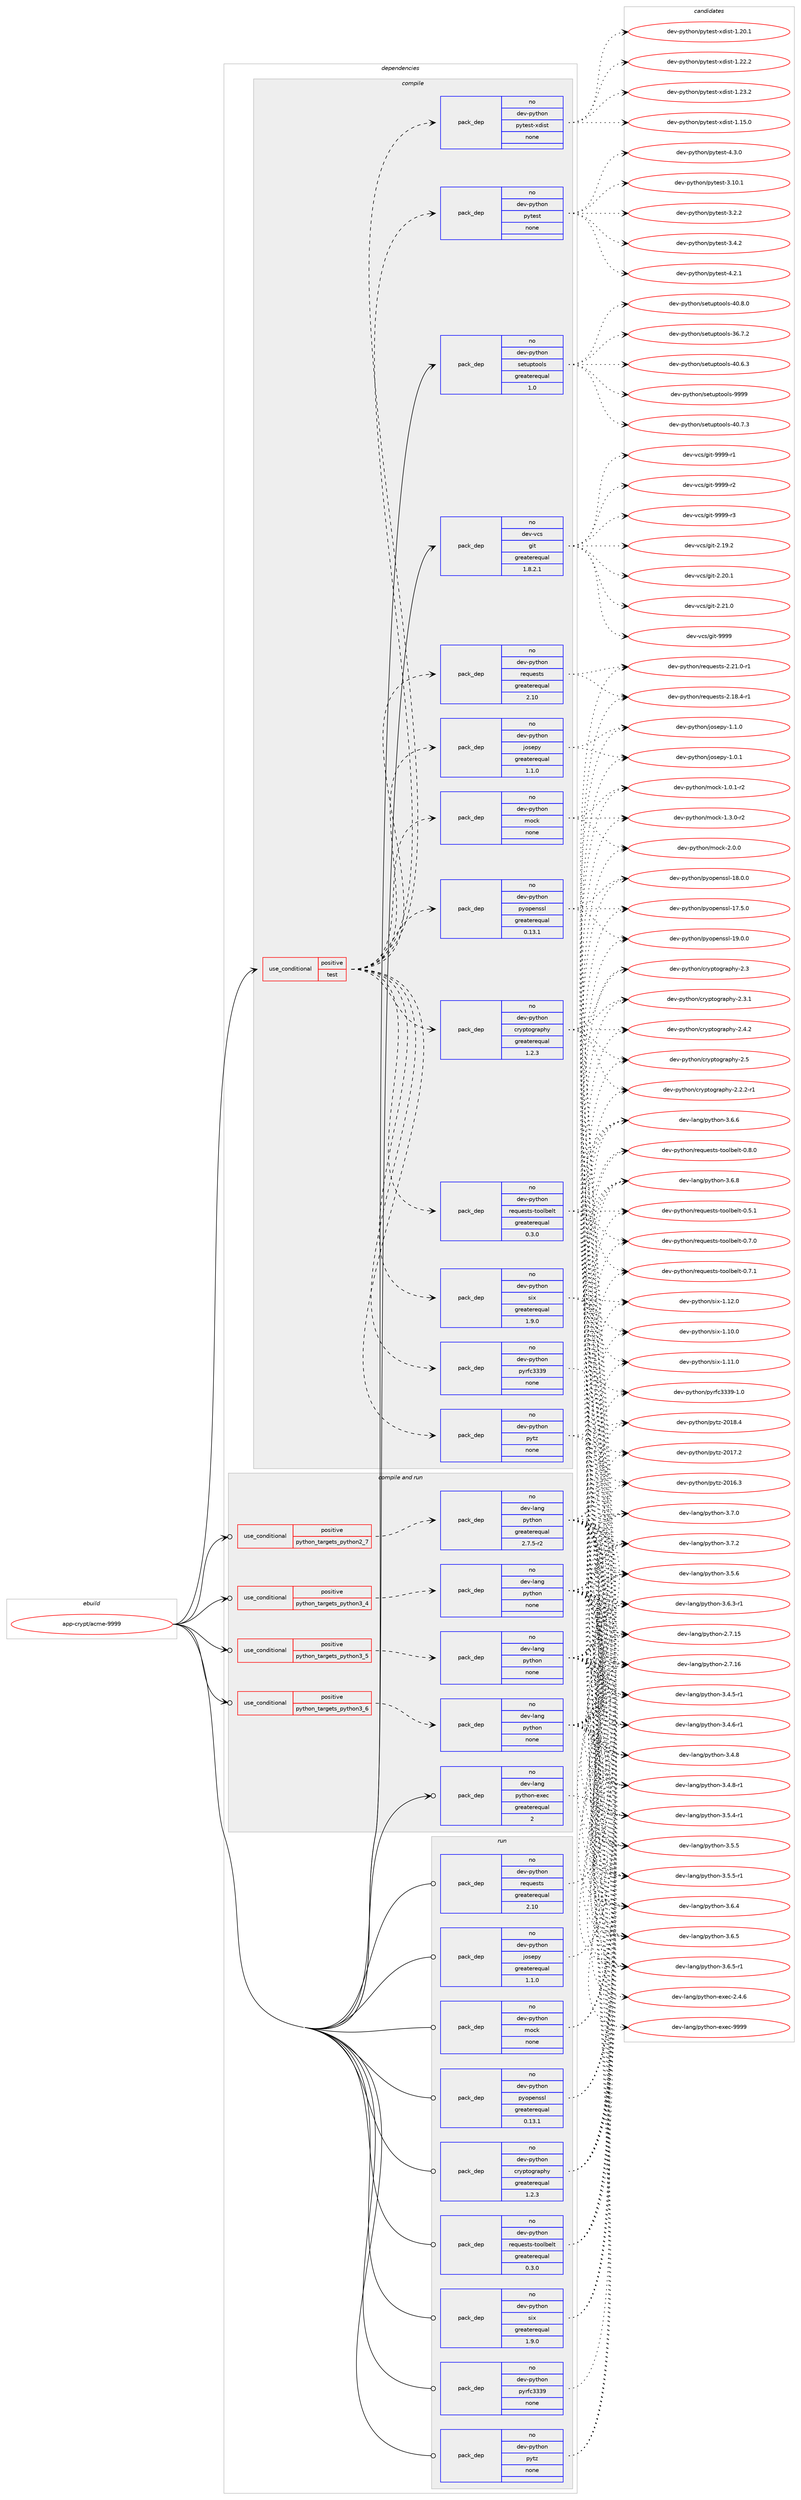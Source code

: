 digraph prolog {

# *************
# Graph options
# *************

newrank=true;
concentrate=true;
compound=true;
graph [rankdir=LR,fontname=Helvetica,fontsize=10,ranksep=1.5];#, ranksep=2.5, nodesep=0.2];
edge  [arrowhead=vee];
node  [fontname=Helvetica,fontsize=10];

# **********
# The ebuild
# **********

subgraph cluster_leftcol {
color=gray;
rank=same;
label=<<i>ebuild</i>>;
id [label="app-crypt/acme-9999", color=red, width=4, href="../app-crypt/acme-9999.svg"];
}

# ****************
# The dependencies
# ****************

subgraph cluster_midcol {
color=gray;
label=<<i>dependencies</i>>;
subgraph cluster_compile {
fillcolor="#eeeeee";
style=filled;
label=<<i>compile</i>>;
subgraph cond347521 {
dependency1274953 [label=<<TABLE BORDER="0" CELLBORDER="1" CELLSPACING="0" CELLPADDING="4"><TR><TD ROWSPAN="3" CELLPADDING="10">use_conditional</TD></TR><TR><TD>positive</TD></TR><TR><TD>test</TD></TR></TABLE>>, shape=none, color=red];
subgraph pack907636 {
dependency1274954 [label=<<TABLE BORDER="0" CELLBORDER="1" CELLSPACING="0" CELLPADDING="4" WIDTH="220"><TR><TD ROWSPAN="6" CELLPADDING="30">pack_dep</TD></TR><TR><TD WIDTH="110">no</TD></TR><TR><TD>dev-python</TD></TR><TR><TD>cryptography</TD></TR><TR><TD>greaterequal</TD></TR><TR><TD>1.2.3</TD></TR></TABLE>>, shape=none, color=blue];
}
dependency1274953:e -> dependency1274954:w [weight=20,style="dashed",arrowhead="vee"];
subgraph pack907637 {
dependency1274955 [label=<<TABLE BORDER="0" CELLBORDER="1" CELLSPACING="0" CELLPADDING="4" WIDTH="220"><TR><TD ROWSPAN="6" CELLPADDING="30">pack_dep</TD></TR><TR><TD WIDTH="110">no</TD></TR><TR><TD>dev-python</TD></TR><TR><TD>josepy</TD></TR><TR><TD>greaterequal</TD></TR><TR><TD>1.1.0</TD></TR></TABLE>>, shape=none, color=blue];
}
dependency1274953:e -> dependency1274955:w [weight=20,style="dashed",arrowhead="vee"];
subgraph pack907638 {
dependency1274956 [label=<<TABLE BORDER="0" CELLBORDER="1" CELLSPACING="0" CELLPADDING="4" WIDTH="220"><TR><TD ROWSPAN="6" CELLPADDING="30">pack_dep</TD></TR><TR><TD WIDTH="110">no</TD></TR><TR><TD>dev-python</TD></TR><TR><TD>mock</TD></TR><TR><TD>none</TD></TR><TR><TD></TD></TR></TABLE>>, shape=none, color=blue];
}
dependency1274953:e -> dependency1274956:w [weight=20,style="dashed",arrowhead="vee"];
subgraph pack907639 {
dependency1274957 [label=<<TABLE BORDER="0" CELLBORDER="1" CELLSPACING="0" CELLPADDING="4" WIDTH="220"><TR><TD ROWSPAN="6" CELLPADDING="30">pack_dep</TD></TR><TR><TD WIDTH="110">no</TD></TR><TR><TD>dev-python</TD></TR><TR><TD>pyopenssl</TD></TR><TR><TD>greaterequal</TD></TR><TR><TD>0.13.1</TD></TR></TABLE>>, shape=none, color=blue];
}
dependency1274953:e -> dependency1274957:w [weight=20,style="dashed",arrowhead="vee"];
subgraph pack907640 {
dependency1274958 [label=<<TABLE BORDER="0" CELLBORDER="1" CELLSPACING="0" CELLPADDING="4" WIDTH="220"><TR><TD ROWSPAN="6" CELLPADDING="30">pack_dep</TD></TR><TR><TD WIDTH="110">no</TD></TR><TR><TD>dev-python</TD></TR><TR><TD>pyrfc3339</TD></TR><TR><TD>none</TD></TR><TR><TD></TD></TR></TABLE>>, shape=none, color=blue];
}
dependency1274953:e -> dependency1274958:w [weight=20,style="dashed",arrowhead="vee"];
subgraph pack907641 {
dependency1274959 [label=<<TABLE BORDER="0" CELLBORDER="1" CELLSPACING="0" CELLPADDING="4" WIDTH="220"><TR><TD ROWSPAN="6" CELLPADDING="30">pack_dep</TD></TR><TR><TD WIDTH="110">no</TD></TR><TR><TD>dev-python</TD></TR><TR><TD>pytz</TD></TR><TR><TD>none</TD></TR><TR><TD></TD></TR></TABLE>>, shape=none, color=blue];
}
dependency1274953:e -> dependency1274959:w [weight=20,style="dashed",arrowhead="vee"];
subgraph pack907642 {
dependency1274960 [label=<<TABLE BORDER="0" CELLBORDER="1" CELLSPACING="0" CELLPADDING="4" WIDTH="220"><TR><TD ROWSPAN="6" CELLPADDING="30">pack_dep</TD></TR><TR><TD WIDTH="110">no</TD></TR><TR><TD>dev-python</TD></TR><TR><TD>requests</TD></TR><TR><TD>greaterequal</TD></TR><TR><TD>2.10</TD></TR></TABLE>>, shape=none, color=blue];
}
dependency1274953:e -> dependency1274960:w [weight=20,style="dashed",arrowhead="vee"];
subgraph pack907643 {
dependency1274961 [label=<<TABLE BORDER="0" CELLBORDER="1" CELLSPACING="0" CELLPADDING="4" WIDTH="220"><TR><TD ROWSPAN="6" CELLPADDING="30">pack_dep</TD></TR><TR><TD WIDTH="110">no</TD></TR><TR><TD>dev-python</TD></TR><TR><TD>requests-toolbelt</TD></TR><TR><TD>greaterequal</TD></TR><TR><TD>0.3.0</TD></TR></TABLE>>, shape=none, color=blue];
}
dependency1274953:e -> dependency1274961:w [weight=20,style="dashed",arrowhead="vee"];
subgraph pack907644 {
dependency1274962 [label=<<TABLE BORDER="0" CELLBORDER="1" CELLSPACING="0" CELLPADDING="4" WIDTH="220"><TR><TD ROWSPAN="6" CELLPADDING="30">pack_dep</TD></TR><TR><TD WIDTH="110">no</TD></TR><TR><TD>dev-python</TD></TR><TR><TD>six</TD></TR><TR><TD>greaterequal</TD></TR><TR><TD>1.9.0</TD></TR></TABLE>>, shape=none, color=blue];
}
dependency1274953:e -> dependency1274962:w [weight=20,style="dashed",arrowhead="vee"];
subgraph pack907645 {
dependency1274963 [label=<<TABLE BORDER="0" CELLBORDER="1" CELLSPACING="0" CELLPADDING="4" WIDTH="220"><TR><TD ROWSPAN="6" CELLPADDING="30">pack_dep</TD></TR><TR><TD WIDTH="110">no</TD></TR><TR><TD>dev-python</TD></TR><TR><TD>pytest</TD></TR><TR><TD>none</TD></TR><TR><TD></TD></TR></TABLE>>, shape=none, color=blue];
}
dependency1274953:e -> dependency1274963:w [weight=20,style="dashed",arrowhead="vee"];
subgraph pack907646 {
dependency1274964 [label=<<TABLE BORDER="0" CELLBORDER="1" CELLSPACING="0" CELLPADDING="4" WIDTH="220"><TR><TD ROWSPAN="6" CELLPADDING="30">pack_dep</TD></TR><TR><TD WIDTH="110">no</TD></TR><TR><TD>dev-python</TD></TR><TR><TD>pytest-xdist</TD></TR><TR><TD>none</TD></TR><TR><TD></TD></TR></TABLE>>, shape=none, color=blue];
}
dependency1274953:e -> dependency1274964:w [weight=20,style="dashed",arrowhead="vee"];
}
id:e -> dependency1274953:w [weight=20,style="solid",arrowhead="vee"];
subgraph pack907647 {
dependency1274965 [label=<<TABLE BORDER="0" CELLBORDER="1" CELLSPACING="0" CELLPADDING="4" WIDTH="220"><TR><TD ROWSPAN="6" CELLPADDING="30">pack_dep</TD></TR><TR><TD WIDTH="110">no</TD></TR><TR><TD>dev-python</TD></TR><TR><TD>setuptools</TD></TR><TR><TD>greaterequal</TD></TR><TR><TD>1.0</TD></TR></TABLE>>, shape=none, color=blue];
}
id:e -> dependency1274965:w [weight=20,style="solid",arrowhead="vee"];
subgraph pack907648 {
dependency1274966 [label=<<TABLE BORDER="0" CELLBORDER="1" CELLSPACING="0" CELLPADDING="4" WIDTH="220"><TR><TD ROWSPAN="6" CELLPADDING="30">pack_dep</TD></TR><TR><TD WIDTH="110">no</TD></TR><TR><TD>dev-vcs</TD></TR><TR><TD>git</TD></TR><TR><TD>greaterequal</TD></TR><TR><TD>1.8.2.1</TD></TR></TABLE>>, shape=none, color=blue];
}
id:e -> dependency1274966:w [weight=20,style="solid",arrowhead="vee"];
}
subgraph cluster_compileandrun {
fillcolor="#eeeeee";
style=filled;
label=<<i>compile and run</i>>;
subgraph cond347522 {
dependency1274967 [label=<<TABLE BORDER="0" CELLBORDER="1" CELLSPACING="0" CELLPADDING="4"><TR><TD ROWSPAN="3" CELLPADDING="10">use_conditional</TD></TR><TR><TD>positive</TD></TR><TR><TD>python_targets_python2_7</TD></TR></TABLE>>, shape=none, color=red];
subgraph pack907649 {
dependency1274968 [label=<<TABLE BORDER="0" CELLBORDER="1" CELLSPACING="0" CELLPADDING="4" WIDTH="220"><TR><TD ROWSPAN="6" CELLPADDING="30">pack_dep</TD></TR><TR><TD WIDTH="110">no</TD></TR><TR><TD>dev-lang</TD></TR><TR><TD>python</TD></TR><TR><TD>greaterequal</TD></TR><TR><TD>2.7.5-r2</TD></TR></TABLE>>, shape=none, color=blue];
}
dependency1274967:e -> dependency1274968:w [weight=20,style="dashed",arrowhead="vee"];
}
id:e -> dependency1274967:w [weight=20,style="solid",arrowhead="odotvee"];
subgraph cond347523 {
dependency1274969 [label=<<TABLE BORDER="0" CELLBORDER="1" CELLSPACING="0" CELLPADDING="4"><TR><TD ROWSPAN="3" CELLPADDING="10">use_conditional</TD></TR><TR><TD>positive</TD></TR><TR><TD>python_targets_python3_4</TD></TR></TABLE>>, shape=none, color=red];
subgraph pack907650 {
dependency1274970 [label=<<TABLE BORDER="0" CELLBORDER="1" CELLSPACING="0" CELLPADDING="4" WIDTH="220"><TR><TD ROWSPAN="6" CELLPADDING="30">pack_dep</TD></TR><TR><TD WIDTH="110">no</TD></TR><TR><TD>dev-lang</TD></TR><TR><TD>python</TD></TR><TR><TD>none</TD></TR><TR><TD></TD></TR></TABLE>>, shape=none, color=blue];
}
dependency1274969:e -> dependency1274970:w [weight=20,style="dashed",arrowhead="vee"];
}
id:e -> dependency1274969:w [weight=20,style="solid",arrowhead="odotvee"];
subgraph cond347524 {
dependency1274971 [label=<<TABLE BORDER="0" CELLBORDER="1" CELLSPACING="0" CELLPADDING="4"><TR><TD ROWSPAN="3" CELLPADDING="10">use_conditional</TD></TR><TR><TD>positive</TD></TR><TR><TD>python_targets_python3_5</TD></TR></TABLE>>, shape=none, color=red];
subgraph pack907651 {
dependency1274972 [label=<<TABLE BORDER="0" CELLBORDER="1" CELLSPACING="0" CELLPADDING="4" WIDTH="220"><TR><TD ROWSPAN="6" CELLPADDING="30">pack_dep</TD></TR><TR><TD WIDTH="110">no</TD></TR><TR><TD>dev-lang</TD></TR><TR><TD>python</TD></TR><TR><TD>none</TD></TR><TR><TD></TD></TR></TABLE>>, shape=none, color=blue];
}
dependency1274971:e -> dependency1274972:w [weight=20,style="dashed",arrowhead="vee"];
}
id:e -> dependency1274971:w [weight=20,style="solid",arrowhead="odotvee"];
subgraph cond347525 {
dependency1274973 [label=<<TABLE BORDER="0" CELLBORDER="1" CELLSPACING="0" CELLPADDING="4"><TR><TD ROWSPAN="3" CELLPADDING="10">use_conditional</TD></TR><TR><TD>positive</TD></TR><TR><TD>python_targets_python3_6</TD></TR></TABLE>>, shape=none, color=red];
subgraph pack907652 {
dependency1274974 [label=<<TABLE BORDER="0" CELLBORDER="1" CELLSPACING="0" CELLPADDING="4" WIDTH="220"><TR><TD ROWSPAN="6" CELLPADDING="30">pack_dep</TD></TR><TR><TD WIDTH="110">no</TD></TR><TR><TD>dev-lang</TD></TR><TR><TD>python</TD></TR><TR><TD>none</TD></TR><TR><TD></TD></TR></TABLE>>, shape=none, color=blue];
}
dependency1274973:e -> dependency1274974:w [weight=20,style="dashed",arrowhead="vee"];
}
id:e -> dependency1274973:w [weight=20,style="solid",arrowhead="odotvee"];
subgraph pack907653 {
dependency1274975 [label=<<TABLE BORDER="0" CELLBORDER="1" CELLSPACING="0" CELLPADDING="4" WIDTH="220"><TR><TD ROWSPAN="6" CELLPADDING="30">pack_dep</TD></TR><TR><TD WIDTH="110">no</TD></TR><TR><TD>dev-lang</TD></TR><TR><TD>python-exec</TD></TR><TR><TD>greaterequal</TD></TR><TR><TD>2</TD></TR></TABLE>>, shape=none, color=blue];
}
id:e -> dependency1274975:w [weight=20,style="solid",arrowhead="odotvee"];
}
subgraph cluster_run {
fillcolor="#eeeeee";
style=filled;
label=<<i>run</i>>;
subgraph pack907654 {
dependency1274976 [label=<<TABLE BORDER="0" CELLBORDER="1" CELLSPACING="0" CELLPADDING="4" WIDTH="220"><TR><TD ROWSPAN="6" CELLPADDING="30">pack_dep</TD></TR><TR><TD WIDTH="110">no</TD></TR><TR><TD>dev-python</TD></TR><TR><TD>cryptography</TD></TR><TR><TD>greaterequal</TD></TR><TR><TD>1.2.3</TD></TR></TABLE>>, shape=none, color=blue];
}
id:e -> dependency1274976:w [weight=20,style="solid",arrowhead="odot"];
subgraph pack907655 {
dependency1274977 [label=<<TABLE BORDER="0" CELLBORDER="1" CELLSPACING="0" CELLPADDING="4" WIDTH="220"><TR><TD ROWSPAN="6" CELLPADDING="30">pack_dep</TD></TR><TR><TD WIDTH="110">no</TD></TR><TR><TD>dev-python</TD></TR><TR><TD>josepy</TD></TR><TR><TD>greaterequal</TD></TR><TR><TD>1.1.0</TD></TR></TABLE>>, shape=none, color=blue];
}
id:e -> dependency1274977:w [weight=20,style="solid",arrowhead="odot"];
subgraph pack907656 {
dependency1274978 [label=<<TABLE BORDER="0" CELLBORDER="1" CELLSPACING="0" CELLPADDING="4" WIDTH="220"><TR><TD ROWSPAN="6" CELLPADDING="30">pack_dep</TD></TR><TR><TD WIDTH="110">no</TD></TR><TR><TD>dev-python</TD></TR><TR><TD>mock</TD></TR><TR><TD>none</TD></TR><TR><TD></TD></TR></TABLE>>, shape=none, color=blue];
}
id:e -> dependency1274978:w [weight=20,style="solid",arrowhead="odot"];
subgraph pack907657 {
dependency1274979 [label=<<TABLE BORDER="0" CELLBORDER="1" CELLSPACING="0" CELLPADDING="4" WIDTH="220"><TR><TD ROWSPAN="6" CELLPADDING="30">pack_dep</TD></TR><TR><TD WIDTH="110">no</TD></TR><TR><TD>dev-python</TD></TR><TR><TD>pyopenssl</TD></TR><TR><TD>greaterequal</TD></TR><TR><TD>0.13.1</TD></TR></TABLE>>, shape=none, color=blue];
}
id:e -> dependency1274979:w [weight=20,style="solid",arrowhead="odot"];
subgraph pack907658 {
dependency1274980 [label=<<TABLE BORDER="0" CELLBORDER="1" CELLSPACING="0" CELLPADDING="4" WIDTH="220"><TR><TD ROWSPAN="6" CELLPADDING="30">pack_dep</TD></TR><TR><TD WIDTH="110">no</TD></TR><TR><TD>dev-python</TD></TR><TR><TD>pyrfc3339</TD></TR><TR><TD>none</TD></TR><TR><TD></TD></TR></TABLE>>, shape=none, color=blue];
}
id:e -> dependency1274980:w [weight=20,style="solid",arrowhead="odot"];
subgraph pack907659 {
dependency1274981 [label=<<TABLE BORDER="0" CELLBORDER="1" CELLSPACING="0" CELLPADDING="4" WIDTH="220"><TR><TD ROWSPAN="6" CELLPADDING="30">pack_dep</TD></TR><TR><TD WIDTH="110">no</TD></TR><TR><TD>dev-python</TD></TR><TR><TD>pytz</TD></TR><TR><TD>none</TD></TR><TR><TD></TD></TR></TABLE>>, shape=none, color=blue];
}
id:e -> dependency1274981:w [weight=20,style="solid",arrowhead="odot"];
subgraph pack907660 {
dependency1274982 [label=<<TABLE BORDER="0" CELLBORDER="1" CELLSPACING="0" CELLPADDING="4" WIDTH="220"><TR><TD ROWSPAN="6" CELLPADDING="30">pack_dep</TD></TR><TR><TD WIDTH="110">no</TD></TR><TR><TD>dev-python</TD></TR><TR><TD>requests</TD></TR><TR><TD>greaterequal</TD></TR><TR><TD>2.10</TD></TR></TABLE>>, shape=none, color=blue];
}
id:e -> dependency1274982:w [weight=20,style="solid",arrowhead="odot"];
subgraph pack907661 {
dependency1274983 [label=<<TABLE BORDER="0" CELLBORDER="1" CELLSPACING="0" CELLPADDING="4" WIDTH="220"><TR><TD ROWSPAN="6" CELLPADDING="30">pack_dep</TD></TR><TR><TD WIDTH="110">no</TD></TR><TR><TD>dev-python</TD></TR><TR><TD>requests-toolbelt</TD></TR><TR><TD>greaterequal</TD></TR><TR><TD>0.3.0</TD></TR></TABLE>>, shape=none, color=blue];
}
id:e -> dependency1274983:w [weight=20,style="solid",arrowhead="odot"];
subgraph pack907662 {
dependency1274984 [label=<<TABLE BORDER="0" CELLBORDER="1" CELLSPACING="0" CELLPADDING="4" WIDTH="220"><TR><TD ROWSPAN="6" CELLPADDING="30">pack_dep</TD></TR><TR><TD WIDTH="110">no</TD></TR><TR><TD>dev-python</TD></TR><TR><TD>six</TD></TR><TR><TD>greaterequal</TD></TR><TR><TD>1.9.0</TD></TR></TABLE>>, shape=none, color=blue];
}
id:e -> dependency1274984:w [weight=20,style="solid",arrowhead="odot"];
}
}

# **************
# The candidates
# **************

subgraph cluster_choices {
rank=same;
color=gray;
label=<<i>candidates</i>>;

subgraph choice907636 {
color=black;
nodesep=1;
choice100101118451121211161041111104799114121112116111103114971121041214550465046504511449 [label="dev-python/cryptography-2.2.2-r1", color=red, width=4,href="../dev-python/cryptography-2.2.2-r1.svg"];
choice1001011184511212111610411111047991141211121161111031149711210412145504651 [label="dev-python/cryptography-2.3", color=red, width=4,href="../dev-python/cryptography-2.3.svg"];
choice10010111845112121116104111110479911412111211611110311497112104121455046514649 [label="dev-python/cryptography-2.3.1", color=red, width=4,href="../dev-python/cryptography-2.3.1.svg"];
choice10010111845112121116104111110479911412111211611110311497112104121455046524650 [label="dev-python/cryptography-2.4.2", color=red, width=4,href="../dev-python/cryptography-2.4.2.svg"];
choice1001011184511212111610411111047991141211121161111031149711210412145504653 [label="dev-python/cryptography-2.5", color=red, width=4,href="../dev-python/cryptography-2.5.svg"];
dependency1274954:e -> choice100101118451121211161041111104799114121112116111103114971121041214550465046504511449:w [style=dotted,weight="100"];
dependency1274954:e -> choice1001011184511212111610411111047991141211121161111031149711210412145504651:w [style=dotted,weight="100"];
dependency1274954:e -> choice10010111845112121116104111110479911412111211611110311497112104121455046514649:w [style=dotted,weight="100"];
dependency1274954:e -> choice10010111845112121116104111110479911412111211611110311497112104121455046524650:w [style=dotted,weight="100"];
dependency1274954:e -> choice1001011184511212111610411111047991141211121161111031149711210412145504653:w [style=dotted,weight="100"];
}
subgraph choice907637 {
color=black;
nodesep=1;
choice1001011184511212111610411111047106111115101112121454946484649 [label="dev-python/josepy-1.0.1", color=red, width=4,href="../dev-python/josepy-1.0.1.svg"];
choice1001011184511212111610411111047106111115101112121454946494648 [label="dev-python/josepy-1.1.0", color=red, width=4,href="../dev-python/josepy-1.1.0.svg"];
dependency1274955:e -> choice1001011184511212111610411111047106111115101112121454946484649:w [style=dotted,weight="100"];
dependency1274955:e -> choice1001011184511212111610411111047106111115101112121454946494648:w [style=dotted,weight="100"];
}
subgraph choice907638 {
color=black;
nodesep=1;
choice1001011184511212111610411111047109111991074549464846494511450 [label="dev-python/mock-1.0.1-r2", color=red, width=4,href="../dev-python/mock-1.0.1-r2.svg"];
choice1001011184511212111610411111047109111991074549465146484511450 [label="dev-python/mock-1.3.0-r2", color=red, width=4,href="../dev-python/mock-1.3.0-r2.svg"];
choice100101118451121211161041111104710911199107455046484648 [label="dev-python/mock-2.0.0", color=red, width=4,href="../dev-python/mock-2.0.0.svg"];
dependency1274956:e -> choice1001011184511212111610411111047109111991074549464846494511450:w [style=dotted,weight="100"];
dependency1274956:e -> choice1001011184511212111610411111047109111991074549465146484511450:w [style=dotted,weight="100"];
dependency1274956:e -> choice100101118451121211161041111104710911199107455046484648:w [style=dotted,weight="100"];
}
subgraph choice907639 {
color=black;
nodesep=1;
choice100101118451121211161041111104711212111111210111011511510845495546534648 [label="dev-python/pyopenssl-17.5.0", color=red, width=4,href="../dev-python/pyopenssl-17.5.0.svg"];
choice100101118451121211161041111104711212111111210111011511510845495646484648 [label="dev-python/pyopenssl-18.0.0", color=red, width=4,href="../dev-python/pyopenssl-18.0.0.svg"];
choice100101118451121211161041111104711212111111210111011511510845495746484648 [label="dev-python/pyopenssl-19.0.0", color=red, width=4,href="../dev-python/pyopenssl-19.0.0.svg"];
dependency1274957:e -> choice100101118451121211161041111104711212111111210111011511510845495546534648:w [style=dotted,weight="100"];
dependency1274957:e -> choice100101118451121211161041111104711212111111210111011511510845495646484648:w [style=dotted,weight="100"];
dependency1274957:e -> choice100101118451121211161041111104711212111111210111011511510845495746484648:w [style=dotted,weight="100"];
}
subgraph choice907640 {
color=black;
nodesep=1;
choice1001011184511212111610411111047112121114102995151515745494648 [label="dev-python/pyrfc3339-1.0", color=red, width=4,href="../dev-python/pyrfc3339-1.0.svg"];
dependency1274958:e -> choice1001011184511212111610411111047112121114102995151515745494648:w [style=dotted,weight="100"];
}
subgraph choice907641 {
color=black;
nodesep=1;
choice100101118451121211161041111104711212111612245504849544651 [label="dev-python/pytz-2016.3", color=red, width=4,href="../dev-python/pytz-2016.3.svg"];
choice100101118451121211161041111104711212111612245504849554650 [label="dev-python/pytz-2017.2", color=red, width=4,href="../dev-python/pytz-2017.2.svg"];
choice100101118451121211161041111104711212111612245504849564652 [label="dev-python/pytz-2018.4", color=red, width=4,href="../dev-python/pytz-2018.4.svg"];
dependency1274959:e -> choice100101118451121211161041111104711212111612245504849544651:w [style=dotted,weight="100"];
dependency1274959:e -> choice100101118451121211161041111104711212111612245504849554650:w [style=dotted,weight="100"];
dependency1274959:e -> choice100101118451121211161041111104711212111612245504849564652:w [style=dotted,weight="100"];
}
subgraph choice907642 {
color=black;
nodesep=1;
choice1001011184511212111610411111047114101113117101115116115455046495646524511449 [label="dev-python/requests-2.18.4-r1", color=red, width=4,href="../dev-python/requests-2.18.4-r1.svg"];
choice1001011184511212111610411111047114101113117101115116115455046504946484511449 [label="dev-python/requests-2.21.0-r1", color=red, width=4,href="../dev-python/requests-2.21.0-r1.svg"];
dependency1274960:e -> choice1001011184511212111610411111047114101113117101115116115455046495646524511449:w [style=dotted,weight="100"];
dependency1274960:e -> choice1001011184511212111610411111047114101113117101115116115455046504946484511449:w [style=dotted,weight="100"];
}
subgraph choice907643 {
color=black;
nodesep=1;
choice10010111845112121116104111110471141011131171011151161154511611111110898101108116454846534649 [label="dev-python/requests-toolbelt-0.5.1", color=red, width=4,href="../dev-python/requests-toolbelt-0.5.1.svg"];
choice10010111845112121116104111110471141011131171011151161154511611111110898101108116454846554648 [label="dev-python/requests-toolbelt-0.7.0", color=red, width=4,href="../dev-python/requests-toolbelt-0.7.0.svg"];
choice10010111845112121116104111110471141011131171011151161154511611111110898101108116454846554649 [label="dev-python/requests-toolbelt-0.7.1", color=red, width=4,href="../dev-python/requests-toolbelt-0.7.1.svg"];
choice10010111845112121116104111110471141011131171011151161154511611111110898101108116454846564648 [label="dev-python/requests-toolbelt-0.8.0", color=red, width=4,href="../dev-python/requests-toolbelt-0.8.0.svg"];
dependency1274961:e -> choice10010111845112121116104111110471141011131171011151161154511611111110898101108116454846534649:w [style=dotted,weight="100"];
dependency1274961:e -> choice10010111845112121116104111110471141011131171011151161154511611111110898101108116454846554648:w [style=dotted,weight="100"];
dependency1274961:e -> choice10010111845112121116104111110471141011131171011151161154511611111110898101108116454846554649:w [style=dotted,weight="100"];
dependency1274961:e -> choice10010111845112121116104111110471141011131171011151161154511611111110898101108116454846564648:w [style=dotted,weight="100"];
}
subgraph choice907644 {
color=black;
nodesep=1;
choice100101118451121211161041111104711510512045494649484648 [label="dev-python/six-1.10.0", color=red, width=4,href="../dev-python/six-1.10.0.svg"];
choice100101118451121211161041111104711510512045494649494648 [label="dev-python/six-1.11.0", color=red, width=4,href="../dev-python/six-1.11.0.svg"];
choice100101118451121211161041111104711510512045494649504648 [label="dev-python/six-1.12.0", color=red, width=4,href="../dev-python/six-1.12.0.svg"];
dependency1274962:e -> choice100101118451121211161041111104711510512045494649484648:w [style=dotted,weight="100"];
dependency1274962:e -> choice100101118451121211161041111104711510512045494649494648:w [style=dotted,weight="100"];
dependency1274962:e -> choice100101118451121211161041111104711510512045494649504648:w [style=dotted,weight="100"];
}
subgraph choice907645 {
color=black;
nodesep=1;
choice100101118451121211161041111104711212111610111511645514649484649 [label="dev-python/pytest-3.10.1", color=red, width=4,href="../dev-python/pytest-3.10.1.svg"];
choice1001011184511212111610411111047112121116101115116455146504650 [label="dev-python/pytest-3.2.2", color=red, width=4,href="../dev-python/pytest-3.2.2.svg"];
choice1001011184511212111610411111047112121116101115116455146524650 [label="dev-python/pytest-3.4.2", color=red, width=4,href="../dev-python/pytest-3.4.2.svg"];
choice1001011184511212111610411111047112121116101115116455246504649 [label="dev-python/pytest-4.2.1", color=red, width=4,href="../dev-python/pytest-4.2.1.svg"];
choice1001011184511212111610411111047112121116101115116455246514648 [label="dev-python/pytest-4.3.0", color=red, width=4,href="../dev-python/pytest-4.3.0.svg"];
dependency1274963:e -> choice100101118451121211161041111104711212111610111511645514649484649:w [style=dotted,weight="100"];
dependency1274963:e -> choice1001011184511212111610411111047112121116101115116455146504650:w [style=dotted,weight="100"];
dependency1274963:e -> choice1001011184511212111610411111047112121116101115116455146524650:w [style=dotted,weight="100"];
dependency1274963:e -> choice1001011184511212111610411111047112121116101115116455246504649:w [style=dotted,weight="100"];
dependency1274963:e -> choice1001011184511212111610411111047112121116101115116455246514648:w [style=dotted,weight="100"];
}
subgraph choice907646 {
color=black;
nodesep=1;
choice10010111845112121116104111110471121211161011151164512010010511511645494649534648 [label="dev-python/pytest-xdist-1.15.0", color=red, width=4,href="../dev-python/pytest-xdist-1.15.0.svg"];
choice10010111845112121116104111110471121211161011151164512010010511511645494650484649 [label="dev-python/pytest-xdist-1.20.1", color=red, width=4,href="../dev-python/pytest-xdist-1.20.1.svg"];
choice10010111845112121116104111110471121211161011151164512010010511511645494650504650 [label="dev-python/pytest-xdist-1.22.2", color=red, width=4,href="../dev-python/pytest-xdist-1.22.2.svg"];
choice10010111845112121116104111110471121211161011151164512010010511511645494650514650 [label="dev-python/pytest-xdist-1.23.2", color=red, width=4,href="../dev-python/pytest-xdist-1.23.2.svg"];
dependency1274964:e -> choice10010111845112121116104111110471121211161011151164512010010511511645494649534648:w [style=dotted,weight="100"];
dependency1274964:e -> choice10010111845112121116104111110471121211161011151164512010010511511645494650484649:w [style=dotted,weight="100"];
dependency1274964:e -> choice10010111845112121116104111110471121211161011151164512010010511511645494650504650:w [style=dotted,weight="100"];
dependency1274964:e -> choice10010111845112121116104111110471121211161011151164512010010511511645494650514650:w [style=dotted,weight="100"];
}
subgraph choice907647 {
color=black;
nodesep=1;
choice100101118451121211161041111104711510111611711211611111110811545515446554650 [label="dev-python/setuptools-36.7.2", color=red, width=4,href="../dev-python/setuptools-36.7.2.svg"];
choice100101118451121211161041111104711510111611711211611111110811545524846544651 [label="dev-python/setuptools-40.6.3", color=red, width=4,href="../dev-python/setuptools-40.6.3.svg"];
choice100101118451121211161041111104711510111611711211611111110811545524846554651 [label="dev-python/setuptools-40.7.3", color=red, width=4,href="../dev-python/setuptools-40.7.3.svg"];
choice100101118451121211161041111104711510111611711211611111110811545524846564648 [label="dev-python/setuptools-40.8.0", color=red, width=4,href="../dev-python/setuptools-40.8.0.svg"];
choice10010111845112121116104111110471151011161171121161111111081154557575757 [label="dev-python/setuptools-9999", color=red, width=4,href="../dev-python/setuptools-9999.svg"];
dependency1274965:e -> choice100101118451121211161041111104711510111611711211611111110811545515446554650:w [style=dotted,weight="100"];
dependency1274965:e -> choice100101118451121211161041111104711510111611711211611111110811545524846544651:w [style=dotted,weight="100"];
dependency1274965:e -> choice100101118451121211161041111104711510111611711211611111110811545524846554651:w [style=dotted,weight="100"];
dependency1274965:e -> choice100101118451121211161041111104711510111611711211611111110811545524846564648:w [style=dotted,weight="100"];
dependency1274965:e -> choice10010111845112121116104111110471151011161171121161111111081154557575757:w [style=dotted,weight="100"];
}
subgraph choice907648 {
color=black;
nodesep=1;
choice10010111845118991154710310511645504649574650 [label="dev-vcs/git-2.19.2", color=red, width=4,href="../dev-vcs/git-2.19.2.svg"];
choice10010111845118991154710310511645504650484649 [label="dev-vcs/git-2.20.1", color=red, width=4,href="../dev-vcs/git-2.20.1.svg"];
choice10010111845118991154710310511645504650494648 [label="dev-vcs/git-2.21.0", color=red, width=4,href="../dev-vcs/git-2.21.0.svg"];
choice1001011184511899115471031051164557575757 [label="dev-vcs/git-9999", color=red, width=4,href="../dev-vcs/git-9999.svg"];
choice10010111845118991154710310511645575757574511449 [label="dev-vcs/git-9999-r1", color=red, width=4,href="../dev-vcs/git-9999-r1.svg"];
choice10010111845118991154710310511645575757574511450 [label="dev-vcs/git-9999-r2", color=red, width=4,href="../dev-vcs/git-9999-r2.svg"];
choice10010111845118991154710310511645575757574511451 [label="dev-vcs/git-9999-r3", color=red, width=4,href="../dev-vcs/git-9999-r3.svg"];
dependency1274966:e -> choice10010111845118991154710310511645504649574650:w [style=dotted,weight="100"];
dependency1274966:e -> choice10010111845118991154710310511645504650484649:w [style=dotted,weight="100"];
dependency1274966:e -> choice10010111845118991154710310511645504650494648:w [style=dotted,weight="100"];
dependency1274966:e -> choice1001011184511899115471031051164557575757:w [style=dotted,weight="100"];
dependency1274966:e -> choice10010111845118991154710310511645575757574511449:w [style=dotted,weight="100"];
dependency1274966:e -> choice10010111845118991154710310511645575757574511450:w [style=dotted,weight="100"];
dependency1274966:e -> choice10010111845118991154710310511645575757574511451:w [style=dotted,weight="100"];
}
subgraph choice907649 {
color=black;
nodesep=1;
choice10010111845108971101034711212111610411111045504655464953 [label="dev-lang/python-2.7.15", color=red, width=4,href="../dev-lang/python-2.7.15.svg"];
choice10010111845108971101034711212111610411111045504655464954 [label="dev-lang/python-2.7.16", color=red, width=4,href="../dev-lang/python-2.7.16.svg"];
choice1001011184510897110103471121211161041111104551465246534511449 [label="dev-lang/python-3.4.5-r1", color=red, width=4,href="../dev-lang/python-3.4.5-r1.svg"];
choice1001011184510897110103471121211161041111104551465246544511449 [label="dev-lang/python-3.4.6-r1", color=red, width=4,href="../dev-lang/python-3.4.6-r1.svg"];
choice100101118451089711010347112121116104111110455146524656 [label="dev-lang/python-3.4.8", color=red, width=4,href="../dev-lang/python-3.4.8.svg"];
choice1001011184510897110103471121211161041111104551465246564511449 [label="dev-lang/python-3.4.8-r1", color=red, width=4,href="../dev-lang/python-3.4.8-r1.svg"];
choice1001011184510897110103471121211161041111104551465346524511449 [label="dev-lang/python-3.5.4-r1", color=red, width=4,href="../dev-lang/python-3.5.4-r1.svg"];
choice100101118451089711010347112121116104111110455146534653 [label="dev-lang/python-3.5.5", color=red, width=4,href="../dev-lang/python-3.5.5.svg"];
choice1001011184510897110103471121211161041111104551465346534511449 [label="dev-lang/python-3.5.5-r1", color=red, width=4,href="../dev-lang/python-3.5.5-r1.svg"];
choice100101118451089711010347112121116104111110455146534654 [label="dev-lang/python-3.5.6", color=red, width=4,href="../dev-lang/python-3.5.6.svg"];
choice1001011184510897110103471121211161041111104551465446514511449 [label="dev-lang/python-3.6.3-r1", color=red, width=4,href="../dev-lang/python-3.6.3-r1.svg"];
choice100101118451089711010347112121116104111110455146544652 [label="dev-lang/python-3.6.4", color=red, width=4,href="../dev-lang/python-3.6.4.svg"];
choice100101118451089711010347112121116104111110455146544653 [label="dev-lang/python-3.6.5", color=red, width=4,href="../dev-lang/python-3.6.5.svg"];
choice1001011184510897110103471121211161041111104551465446534511449 [label="dev-lang/python-3.6.5-r1", color=red, width=4,href="../dev-lang/python-3.6.5-r1.svg"];
choice100101118451089711010347112121116104111110455146544654 [label="dev-lang/python-3.6.6", color=red, width=4,href="../dev-lang/python-3.6.6.svg"];
choice100101118451089711010347112121116104111110455146544656 [label="dev-lang/python-3.6.8", color=red, width=4,href="../dev-lang/python-3.6.8.svg"];
choice100101118451089711010347112121116104111110455146554648 [label="dev-lang/python-3.7.0", color=red, width=4,href="../dev-lang/python-3.7.0.svg"];
choice100101118451089711010347112121116104111110455146554650 [label="dev-lang/python-3.7.2", color=red, width=4,href="../dev-lang/python-3.7.2.svg"];
dependency1274968:e -> choice10010111845108971101034711212111610411111045504655464953:w [style=dotted,weight="100"];
dependency1274968:e -> choice10010111845108971101034711212111610411111045504655464954:w [style=dotted,weight="100"];
dependency1274968:e -> choice1001011184510897110103471121211161041111104551465246534511449:w [style=dotted,weight="100"];
dependency1274968:e -> choice1001011184510897110103471121211161041111104551465246544511449:w [style=dotted,weight="100"];
dependency1274968:e -> choice100101118451089711010347112121116104111110455146524656:w [style=dotted,weight="100"];
dependency1274968:e -> choice1001011184510897110103471121211161041111104551465246564511449:w [style=dotted,weight="100"];
dependency1274968:e -> choice1001011184510897110103471121211161041111104551465346524511449:w [style=dotted,weight="100"];
dependency1274968:e -> choice100101118451089711010347112121116104111110455146534653:w [style=dotted,weight="100"];
dependency1274968:e -> choice1001011184510897110103471121211161041111104551465346534511449:w [style=dotted,weight="100"];
dependency1274968:e -> choice100101118451089711010347112121116104111110455146534654:w [style=dotted,weight="100"];
dependency1274968:e -> choice1001011184510897110103471121211161041111104551465446514511449:w [style=dotted,weight="100"];
dependency1274968:e -> choice100101118451089711010347112121116104111110455146544652:w [style=dotted,weight="100"];
dependency1274968:e -> choice100101118451089711010347112121116104111110455146544653:w [style=dotted,weight="100"];
dependency1274968:e -> choice1001011184510897110103471121211161041111104551465446534511449:w [style=dotted,weight="100"];
dependency1274968:e -> choice100101118451089711010347112121116104111110455146544654:w [style=dotted,weight="100"];
dependency1274968:e -> choice100101118451089711010347112121116104111110455146544656:w [style=dotted,weight="100"];
dependency1274968:e -> choice100101118451089711010347112121116104111110455146554648:w [style=dotted,weight="100"];
dependency1274968:e -> choice100101118451089711010347112121116104111110455146554650:w [style=dotted,weight="100"];
}
subgraph choice907650 {
color=black;
nodesep=1;
choice10010111845108971101034711212111610411111045504655464953 [label="dev-lang/python-2.7.15", color=red, width=4,href="../dev-lang/python-2.7.15.svg"];
choice10010111845108971101034711212111610411111045504655464954 [label="dev-lang/python-2.7.16", color=red, width=4,href="../dev-lang/python-2.7.16.svg"];
choice1001011184510897110103471121211161041111104551465246534511449 [label="dev-lang/python-3.4.5-r1", color=red, width=4,href="../dev-lang/python-3.4.5-r1.svg"];
choice1001011184510897110103471121211161041111104551465246544511449 [label="dev-lang/python-3.4.6-r1", color=red, width=4,href="../dev-lang/python-3.4.6-r1.svg"];
choice100101118451089711010347112121116104111110455146524656 [label="dev-lang/python-3.4.8", color=red, width=4,href="../dev-lang/python-3.4.8.svg"];
choice1001011184510897110103471121211161041111104551465246564511449 [label="dev-lang/python-3.4.8-r1", color=red, width=4,href="../dev-lang/python-3.4.8-r1.svg"];
choice1001011184510897110103471121211161041111104551465346524511449 [label="dev-lang/python-3.5.4-r1", color=red, width=4,href="../dev-lang/python-3.5.4-r1.svg"];
choice100101118451089711010347112121116104111110455146534653 [label="dev-lang/python-3.5.5", color=red, width=4,href="../dev-lang/python-3.5.5.svg"];
choice1001011184510897110103471121211161041111104551465346534511449 [label="dev-lang/python-3.5.5-r1", color=red, width=4,href="../dev-lang/python-3.5.5-r1.svg"];
choice100101118451089711010347112121116104111110455146534654 [label="dev-lang/python-3.5.6", color=red, width=4,href="../dev-lang/python-3.5.6.svg"];
choice1001011184510897110103471121211161041111104551465446514511449 [label="dev-lang/python-3.6.3-r1", color=red, width=4,href="../dev-lang/python-3.6.3-r1.svg"];
choice100101118451089711010347112121116104111110455146544652 [label="dev-lang/python-3.6.4", color=red, width=4,href="../dev-lang/python-3.6.4.svg"];
choice100101118451089711010347112121116104111110455146544653 [label="dev-lang/python-3.6.5", color=red, width=4,href="../dev-lang/python-3.6.5.svg"];
choice1001011184510897110103471121211161041111104551465446534511449 [label="dev-lang/python-3.6.5-r1", color=red, width=4,href="../dev-lang/python-3.6.5-r1.svg"];
choice100101118451089711010347112121116104111110455146544654 [label="dev-lang/python-3.6.6", color=red, width=4,href="../dev-lang/python-3.6.6.svg"];
choice100101118451089711010347112121116104111110455146544656 [label="dev-lang/python-3.6.8", color=red, width=4,href="../dev-lang/python-3.6.8.svg"];
choice100101118451089711010347112121116104111110455146554648 [label="dev-lang/python-3.7.0", color=red, width=4,href="../dev-lang/python-3.7.0.svg"];
choice100101118451089711010347112121116104111110455146554650 [label="dev-lang/python-3.7.2", color=red, width=4,href="../dev-lang/python-3.7.2.svg"];
dependency1274970:e -> choice10010111845108971101034711212111610411111045504655464953:w [style=dotted,weight="100"];
dependency1274970:e -> choice10010111845108971101034711212111610411111045504655464954:w [style=dotted,weight="100"];
dependency1274970:e -> choice1001011184510897110103471121211161041111104551465246534511449:w [style=dotted,weight="100"];
dependency1274970:e -> choice1001011184510897110103471121211161041111104551465246544511449:w [style=dotted,weight="100"];
dependency1274970:e -> choice100101118451089711010347112121116104111110455146524656:w [style=dotted,weight="100"];
dependency1274970:e -> choice1001011184510897110103471121211161041111104551465246564511449:w [style=dotted,weight="100"];
dependency1274970:e -> choice1001011184510897110103471121211161041111104551465346524511449:w [style=dotted,weight="100"];
dependency1274970:e -> choice100101118451089711010347112121116104111110455146534653:w [style=dotted,weight="100"];
dependency1274970:e -> choice1001011184510897110103471121211161041111104551465346534511449:w [style=dotted,weight="100"];
dependency1274970:e -> choice100101118451089711010347112121116104111110455146534654:w [style=dotted,weight="100"];
dependency1274970:e -> choice1001011184510897110103471121211161041111104551465446514511449:w [style=dotted,weight="100"];
dependency1274970:e -> choice100101118451089711010347112121116104111110455146544652:w [style=dotted,weight="100"];
dependency1274970:e -> choice100101118451089711010347112121116104111110455146544653:w [style=dotted,weight="100"];
dependency1274970:e -> choice1001011184510897110103471121211161041111104551465446534511449:w [style=dotted,weight="100"];
dependency1274970:e -> choice100101118451089711010347112121116104111110455146544654:w [style=dotted,weight="100"];
dependency1274970:e -> choice100101118451089711010347112121116104111110455146544656:w [style=dotted,weight="100"];
dependency1274970:e -> choice100101118451089711010347112121116104111110455146554648:w [style=dotted,weight="100"];
dependency1274970:e -> choice100101118451089711010347112121116104111110455146554650:w [style=dotted,weight="100"];
}
subgraph choice907651 {
color=black;
nodesep=1;
choice10010111845108971101034711212111610411111045504655464953 [label="dev-lang/python-2.7.15", color=red, width=4,href="../dev-lang/python-2.7.15.svg"];
choice10010111845108971101034711212111610411111045504655464954 [label="dev-lang/python-2.7.16", color=red, width=4,href="../dev-lang/python-2.7.16.svg"];
choice1001011184510897110103471121211161041111104551465246534511449 [label="dev-lang/python-3.4.5-r1", color=red, width=4,href="../dev-lang/python-3.4.5-r1.svg"];
choice1001011184510897110103471121211161041111104551465246544511449 [label="dev-lang/python-3.4.6-r1", color=red, width=4,href="../dev-lang/python-3.4.6-r1.svg"];
choice100101118451089711010347112121116104111110455146524656 [label="dev-lang/python-3.4.8", color=red, width=4,href="../dev-lang/python-3.4.8.svg"];
choice1001011184510897110103471121211161041111104551465246564511449 [label="dev-lang/python-3.4.8-r1", color=red, width=4,href="../dev-lang/python-3.4.8-r1.svg"];
choice1001011184510897110103471121211161041111104551465346524511449 [label="dev-lang/python-3.5.4-r1", color=red, width=4,href="../dev-lang/python-3.5.4-r1.svg"];
choice100101118451089711010347112121116104111110455146534653 [label="dev-lang/python-3.5.5", color=red, width=4,href="../dev-lang/python-3.5.5.svg"];
choice1001011184510897110103471121211161041111104551465346534511449 [label="dev-lang/python-3.5.5-r1", color=red, width=4,href="../dev-lang/python-3.5.5-r1.svg"];
choice100101118451089711010347112121116104111110455146534654 [label="dev-lang/python-3.5.6", color=red, width=4,href="../dev-lang/python-3.5.6.svg"];
choice1001011184510897110103471121211161041111104551465446514511449 [label="dev-lang/python-3.6.3-r1", color=red, width=4,href="../dev-lang/python-3.6.3-r1.svg"];
choice100101118451089711010347112121116104111110455146544652 [label="dev-lang/python-3.6.4", color=red, width=4,href="../dev-lang/python-3.6.4.svg"];
choice100101118451089711010347112121116104111110455146544653 [label="dev-lang/python-3.6.5", color=red, width=4,href="../dev-lang/python-3.6.5.svg"];
choice1001011184510897110103471121211161041111104551465446534511449 [label="dev-lang/python-3.6.5-r1", color=red, width=4,href="../dev-lang/python-3.6.5-r1.svg"];
choice100101118451089711010347112121116104111110455146544654 [label="dev-lang/python-3.6.6", color=red, width=4,href="../dev-lang/python-3.6.6.svg"];
choice100101118451089711010347112121116104111110455146544656 [label="dev-lang/python-3.6.8", color=red, width=4,href="../dev-lang/python-3.6.8.svg"];
choice100101118451089711010347112121116104111110455146554648 [label="dev-lang/python-3.7.0", color=red, width=4,href="../dev-lang/python-3.7.0.svg"];
choice100101118451089711010347112121116104111110455146554650 [label="dev-lang/python-3.7.2", color=red, width=4,href="../dev-lang/python-3.7.2.svg"];
dependency1274972:e -> choice10010111845108971101034711212111610411111045504655464953:w [style=dotted,weight="100"];
dependency1274972:e -> choice10010111845108971101034711212111610411111045504655464954:w [style=dotted,weight="100"];
dependency1274972:e -> choice1001011184510897110103471121211161041111104551465246534511449:w [style=dotted,weight="100"];
dependency1274972:e -> choice1001011184510897110103471121211161041111104551465246544511449:w [style=dotted,weight="100"];
dependency1274972:e -> choice100101118451089711010347112121116104111110455146524656:w [style=dotted,weight="100"];
dependency1274972:e -> choice1001011184510897110103471121211161041111104551465246564511449:w [style=dotted,weight="100"];
dependency1274972:e -> choice1001011184510897110103471121211161041111104551465346524511449:w [style=dotted,weight="100"];
dependency1274972:e -> choice100101118451089711010347112121116104111110455146534653:w [style=dotted,weight="100"];
dependency1274972:e -> choice1001011184510897110103471121211161041111104551465346534511449:w [style=dotted,weight="100"];
dependency1274972:e -> choice100101118451089711010347112121116104111110455146534654:w [style=dotted,weight="100"];
dependency1274972:e -> choice1001011184510897110103471121211161041111104551465446514511449:w [style=dotted,weight="100"];
dependency1274972:e -> choice100101118451089711010347112121116104111110455146544652:w [style=dotted,weight="100"];
dependency1274972:e -> choice100101118451089711010347112121116104111110455146544653:w [style=dotted,weight="100"];
dependency1274972:e -> choice1001011184510897110103471121211161041111104551465446534511449:w [style=dotted,weight="100"];
dependency1274972:e -> choice100101118451089711010347112121116104111110455146544654:w [style=dotted,weight="100"];
dependency1274972:e -> choice100101118451089711010347112121116104111110455146544656:w [style=dotted,weight="100"];
dependency1274972:e -> choice100101118451089711010347112121116104111110455146554648:w [style=dotted,weight="100"];
dependency1274972:e -> choice100101118451089711010347112121116104111110455146554650:w [style=dotted,weight="100"];
}
subgraph choice907652 {
color=black;
nodesep=1;
choice10010111845108971101034711212111610411111045504655464953 [label="dev-lang/python-2.7.15", color=red, width=4,href="../dev-lang/python-2.7.15.svg"];
choice10010111845108971101034711212111610411111045504655464954 [label="dev-lang/python-2.7.16", color=red, width=4,href="../dev-lang/python-2.7.16.svg"];
choice1001011184510897110103471121211161041111104551465246534511449 [label="dev-lang/python-3.4.5-r1", color=red, width=4,href="../dev-lang/python-3.4.5-r1.svg"];
choice1001011184510897110103471121211161041111104551465246544511449 [label="dev-lang/python-3.4.6-r1", color=red, width=4,href="../dev-lang/python-3.4.6-r1.svg"];
choice100101118451089711010347112121116104111110455146524656 [label="dev-lang/python-3.4.8", color=red, width=4,href="../dev-lang/python-3.4.8.svg"];
choice1001011184510897110103471121211161041111104551465246564511449 [label="dev-lang/python-3.4.8-r1", color=red, width=4,href="../dev-lang/python-3.4.8-r1.svg"];
choice1001011184510897110103471121211161041111104551465346524511449 [label="dev-lang/python-3.5.4-r1", color=red, width=4,href="../dev-lang/python-3.5.4-r1.svg"];
choice100101118451089711010347112121116104111110455146534653 [label="dev-lang/python-3.5.5", color=red, width=4,href="../dev-lang/python-3.5.5.svg"];
choice1001011184510897110103471121211161041111104551465346534511449 [label="dev-lang/python-3.5.5-r1", color=red, width=4,href="../dev-lang/python-3.5.5-r1.svg"];
choice100101118451089711010347112121116104111110455146534654 [label="dev-lang/python-3.5.6", color=red, width=4,href="../dev-lang/python-3.5.6.svg"];
choice1001011184510897110103471121211161041111104551465446514511449 [label="dev-lang/python-3.6.3-r1", color=red, width=4,href="../dev-lang/python-3.6.3-r1.svg"];
choice100101118451089711010347112121116104111110455146544652 [label="dev-lang/python-3.6.4", color=red, width=4,href="../dev-lang/python-3.6.4.svg"];
choice100101118451089711010347112121116104111110455146544653 [label="dev-lang/python-3.6.5", color=red, width=4,href="../dev-lang/python-3.6.5.svg"];
choice1001011184510897110103471121211161041111104551465446534511449 [label="dev-lang/python-3.6.5-r1", color=red, width=4,href="../dev-lang/python-3.6.5-r1.svg"];
choice100101118451089711010347112121116104111110455146544654 [label="dev-lang/python-3.6.6", color=red, width=4,href="../dev-lang/python-3.6.6.svg"];
choice100101118451089711010347112121116104111110455146544656 [label="dev-lang/python-3.6.8", color=red, width=4,href="../dev-lang/python-3.6.8.svg"];
choice100101118451089711010347112121116104111110455146554648 [label="dev-lang/python-3.7.0", color=red, width=4,href="../dev-lang/python-3.7.0.svg"];
choice100101118451089711010347112121116104111110455146554650 [label="dev-lang/python-3.7.2", color=red, width=4,href="../dev-lang/python-3.7.2.svg"];
dependency1274974:e -> choice10010111845108971101034711212111610411111045504655464953:w [style=dotted,weight="100"];
dependency1274974:e -> choice10010111845108971101034711212111610411111045504655464954:w [style=dotted,weight="100"];
dependency1274974:e -> choice1001011184510897110103471121211161041111104551465246534511449:w [style=dotted,weight="100"];
dependency1274974:e -> choice1001011184510897110103471121211161041111104551465246544511449:w [style=dotted,weight="100"];
dependency1274974:e -> choice100101118451089711010347112121116104111110455146524656:w [style=dotted,weight="100"];
dependency1274974:e -> choice1001011184510897110103471121211161041111104551465246564511449:w [style=dotted,weight="100"];
dependency1274974:e -> choice1001011184510897110103471121211161041111104551465346524511449:w [style=dotted,weight="100"];
dependency1274974:e -> choice100101118451089711010347112121116104111110455146534653:w [style=dotted,weight="100"];
dependency1274974:e -> choice1001011184510897110103471121211161041111104551465346534511449:w [style=dotted,weight="100"];
dependency1274974:e -> choice100101118451089711010347112121116104111110455146534654:w [style=dotted,weight="100"];
dependency1274974:e -> choice1001011184510897110103471121211161041111104551465446514511449:w [style=dotted,weight="100"];
dependency1274974:e -> choice100101118451089711010347112121116104111110455146544652:w [style=dotted,weight="100"];
dependency1274974:e -> choice100101118451089711010347112121116104111110455146544653:w [style=dotted,weight="100"];
dependency1274974:e -> choice1001011184510897110103471121211161041111104551465446534511449:w [style=dotted,weight="100"];
dependency1274974:e -> choice100101118451089711010347112121116104111110455146544654:w [style=dotted,weight="100"];
dependency1274974:e -> choice100101118451089711010347112121116104111110455146544656:w [style=dotted,weight="100"];
dependency1274974:e -> choice100101118451089711010347112121116104111110455146554648:w [style=dotted,weight="100"];
dependency1274974:e -> choice100101118451089711010347112121116104111110455146554650:w [style=dotted,weight="100"];
}
subgraph choice907653 {
color=black;
nodesep=1;
choice1001011184510897110103471121211161041111104510112010199455046524654 [label="dev-lang/python-exec-2.4.6", color=red, width=4,href="../dev-lang/python-exec-2.4.6.svg"];
choice10010111845108971101034711212111610411111045101120101994557575757 [label="dev-lang/python-exec-9999", color=red, width=4,href="../dev-lang/python-exec-9999.svg"];
dependency1274975:e -> choice1001011184510897110103471121211161041111104510112010199455046524654:w [style=dotted,weight="100"];
dependency1274975:e -> choice10010111845108971101034711212111610411111045101120101994557575757:w [style=dotted,weight="100"];
}
subgraph choice907654 {
color=black;
nodesep=1;
choice100101118451121211161041111104799114121112116111103114971121041214550465046504511449 [label="dev-python/cryptography-2.2.2-r1", color=red, width=4,href="../dev-python/cryptography-2.2.2-r1.svg"];
choice1001011184511212111610411111047991141211121161111031149711210412145504651 [label="dev-python/cryptography-2.3", color=red, width=4,href="../dev-python/cryptography-2.3.svg"];
choice10010111845112121116104111110479911412111211611110311497112104121455046514649 [label="dev-python/cryptography-2.3.1", color=red, width=4,href="../dev-python/cryptography-2.3.1.svg"];
choice10010111845112121116104111110479911412111211611110311497112104121455046524650 [label="dev-python/cryptography-2.4.2", color=red, width=4,href="../dev-python/cryptography-2.4.2.svg"];
choice1001011184511212111610411111047991141211121161111031149711210412145504653 [label="dev-python/cryptography-2.5", color=red, width=4,href="../dev-python/cryptography-2.5.svg"];
dependency1274976:e -> choice100101118451121211161041111104799114121112116111103114971121041214550465046504511449:w [style=dotted,weight="100"];
dependency1274976:e -> choice1001011184511212111610411111047991141211121161111031149711210412145504651:w [style=dotted,weight="100"];
dependency1274976:e -> choice10010111845112121116104111110479911412111211611110311497112104121455046514649:w [style=dotted,weight="100"];
dependency1274976:e -> choice10010111845112121116104111110479911412111211611110311497112104121455046524650:w [style=dotted,weight="100"];
dependency1274976:e -> choice1001011184511212111610411111047991141211121161111031149711210412145504653:w [style=dotted,weight="100"];
}
subgraph choice907655 {
color=black;
nodesep=1;
choice1001011184511212111610411111047106111115101112121454946484649 [label="dev-python/josepy-1.0.1", color=red, width=4,href="../dev-python/josepy-1.0.1.svg"];
choice1001011184511212111610411111047106111115101112121454946494648 [label="dev-python/josepy-1.1.0", color=red, width=4,href="../dev-python/josepy-1.1.0.svg"];
dependency1274977:e -> choice1001011184511212111610411111047106111115101112121454946484649:w [style=dotted,weight="100"];
dependency1274977:e -> choice1001011184511212111610411111047106111115101112121454946494648:w [style=dotted,weight="100"];
}
subgraph choice907656 {
color=black;
nodesep=1;
choice1001011184511212111610411111047109111991074549464846494511450 [label="dev-python/mock-1.0.1-r2", color=red, width=4,href="../dev-python/mock-1.0.1-r2.svg"];
choice1001011184511212111610411111047109111991074549465146484511450 [label="dev-python/mock-1.3.0-r2", color=red, width=4,href="../dev-python/mock-1.3.0-r2.svg"];
choice100101118451121211161041111104710911199107455046484648 [label="dev-python/mock-2.0.0", color=red, width=4,href="../dev-python/mock-2.0.0.svg"];
dependency1274978:e -> choice1001011184511212111610411111047109111991074549464846494511450:w [style=dotted,weight="100"];
dependency1274978:e -> choice1001011184511212111610411111047109111991074549465146484511450:w [style=dotted,weight="100"];
dependency1274978:e -> choice100101118451121211161041111104710911199107455046484648:w [style=dotted,weight="100"];
}
subgraph choice907657 {
color=black;
nodesep=1;
choice100101118451121211161041111104711212111111210111011511510845495546534648 [label="dev-python/pyopenssl-17.5.0", color=red, width=4,href="../dev-python/pyopenssl-17.5.0.svg"];
choice100101118451121211161041111104711212111111210111011511510845495646484648 [label="dev-python/pyopenssl-18.0.0", color=red, width=4,href="../dev-python/pyopenssl-18.0.0.svg"];
choice100101118451121211161041111104711212111111210111011511510845495746484648 [label="dev-python/pyopenssl-19.0.0", color=red, width=4,href="../dev-python/pyopenssl-19.0.0.svg"];
dependency1274979:e -> choice100101118451121211161041111104711212111111210111011511510845495546534648:w [style=dotted,weight="100"];
dependency1274979:e -> choice100101118451121211161041111104711212111111210111011511510845495646484648:w [style=dotted,weight="100"];
dependency1274979:e -> choice100101118451121211161041111104711212111111210111011511510845495746484648:w [style=dotted,weight="100"];
}
subgraph choice907658 {
color=black;
nodesep=1;
choice1001011184511212111610411111047112121114102995151515745494648 [label="dev-python/pyrfc3339-1.0", color=red, width=4,href="../dev-python/pyrfc3339-1.0.svg"];
dependency1274980:e -> choice1001011184511212111610411111047112121114102995151515745494648:w [style=dotted,weight="100"];
}
subgraph choice907659 {
color=black;
nodesep=1;
choice100101118451121211161041111104711212111612245504849544651 [label="dev-python/pytz-2016.3", color=red, width=4,href="../dev-python/pytz-2016.3.svg"];
choice100101118451121211161041111104711212111612245504849554650 [label="dev-python/pytz-2017.2", color=red, width=4,href="../dev-python/pytz-2017.2.svg"];
choice100101118451121211161041111104711212111612245504849564652 [label="dev-python/pytz-2018.4", color=red, width=4,href="../dev-python/pytz-2018.4.svg"];
dependency1274981:e -> choice100101118451121211161041111104711212111612245504849544651:w [style=dotted,weight="100"];
dependency1274981:e -> choice100101118451121211161041111104711212111612245504849554650:w [style=dotted,weight="100"];
dependency1274981:e -> choice100101118451121211161041111104711212111612245504849564652:w [style=dotted,weight="100"];
}
subgraph choice907660 {
color=black;
nodesep=1;
choice1001011184511212111610411111047114101113117101115116115455046495646524511449 [label="dev-python/requests-2.18.4-r1", color=red, width=4,href="../dev-python/requests-2.18.4-r1.svg"];
choice1001011184511212111610411111047114101113117101115116115455046504946484511449 [label="dev-python/requests-2.21.0-r1", color=red, width=4,href="../dev-python/requests-2.21.0-r1.svg"];
dependency1274982:e -> choice1001011184511212111610411111047114101113117101115116115455046495646524511449:w [style=dotted,weight="100"];
dependency1274982:e -> choice1001011184511212111610411111047114101113117101115116115455046504946484511449:w [style=dotted,weight="100"];
}
subgraph choice907661 {
color=black;
nodesep=1;
choice10010111845112121116104111110471141011131171011151161154511611111110898101108116454846534649 [label="dev-python/requests-toolbelt-0.5.1", color=red, width=4,href="../dev-python/requests-toolbelt-0.5.1.svg"];
choice10010111845112121116104111110471141011131171011151161154511611111110898101108116454846554648 [label="dev-python/requests-toolbelt-0.7.0", color=red, width=4,href="../dev-python/requests-toolbelt-0.7.0.svg"];
choice10010111845112121116104111110471141011131171011151161154511611111110898101108116454846554649 [label="dev-python/requests-toolbelt-0.7.1", color=red, width=4,href="../dev-python/requests-toolbelt-0.7.1.svg"];
choice10010111845112121116104111110471141011131171011151161154511611111110898101108116454846564648 [label="dev-python/requests-toolbelt-0.8.0", color=red, width=4,href="../dev-python/requests-toolbelt-0.8.0.svg"];
dependency1274983:e -> choice10010111845112121116104111110471141011131171011151161154511611111110898101108116454846534649:w [style=dotted,weight="100"];
dependency1274983:e -> choice10010111845112121116104111110471141011131171011151161154511611111110898101108116454846554648:w [style=dotted,weight="100"];
dependency1274983:e -> choice10010111845112121116104111110471141011131171011151161154511611111110898101108116454846554649:w [style=dotted,weight="100"];
dependency1274983:e -> choice10010111845112121116104111110471141011131171011151161154511611111110898101108116454846564648:w [style=dotted,weight="100"];
}
subgraph choice907662 {
color=black;
nodesep=1;
choice100101118451121211161041111104711510512045494649484648 [label="dev-python/six-1.10.0", color=red, width=4,href="../dev-python/six-1.10.0.svg"];
choice100101118451121211161041111104711510512045494649494648 [label="dev-python/six-1.11.0", color=red, width=4,href="../dev-python/six-1.11.0.svg"];
choice100101118451121211161041111104711510512045494649504648 [label="dev-python/six-1.12.0", color=red, width=4,href="../dev-python/six-1.12.0.svg"];
dependency1274984:e -> choice100101118451121211161041111104711510512045494649484648:w [style=dotted,weight="100"];
dependency1274984:e -> choice100101118451121211161041111104711510512045494649494648:w [style=dotted,weight="100"];
dependency1274984:e -> choice100101118451121211161041111104711510512045494649504648:w [style=dotted,weight="100"];
}
}

}
